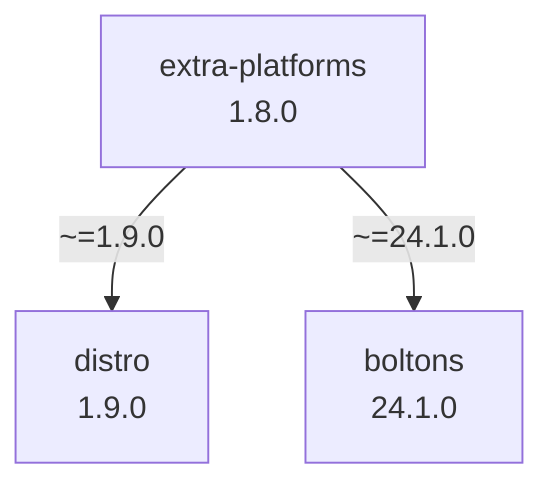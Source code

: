 flowchart TD
    classDef missing stroke-dasharray: 5
    boltons["boltons\n24.1.0"]
    distro["distro\n1.9.0"]
    extra-platforms["extra-platforms\n1.8.0"]
    extra-platforms -- "~=1.9.0" --> distro
    extra-platforms -- "~=24.1.0" --> boltons